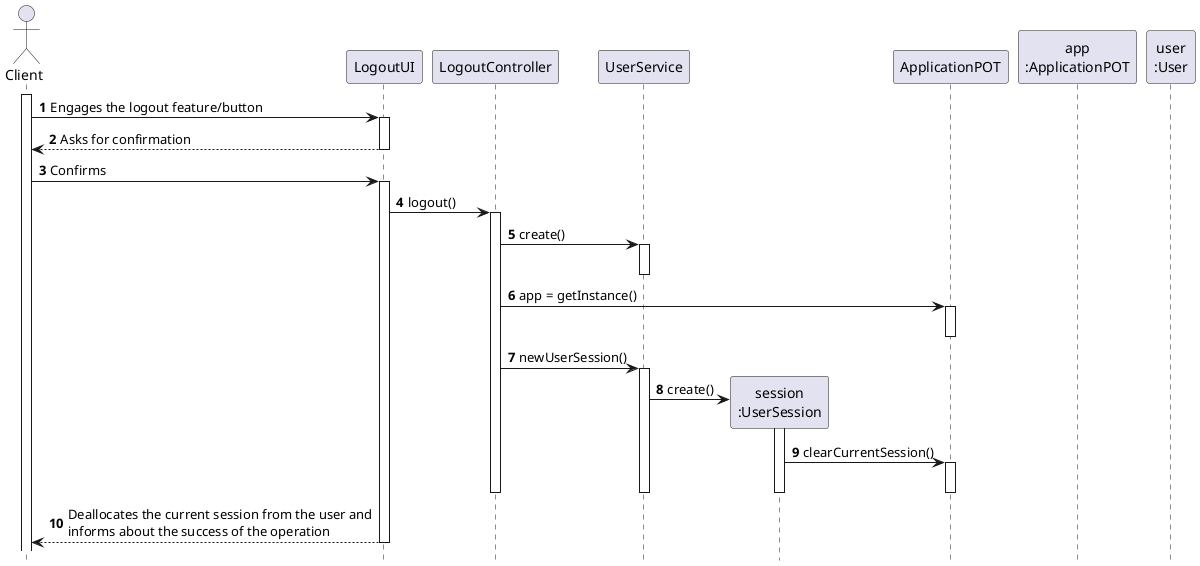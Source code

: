 @startuml
autonumber
hide footbox

actor "Client" as U

participant "LogoutUI" as UI
participant "LogoutController" as CTRL

participant "UserService" as US
participant "session\n:UserSession" as SES
participant "ApplicationPOT" as _APP

participant "app\n:ApplicationPOT" as APP
participant "user\n:User" as USER


activate U

U -> UI : Engages the logout feature/button
activate UI
UI --> U : Asks for confirmation
deactivate UI

U -> UI : Confirms
activate UI


UI -> CTRL : logout()
activate CTRL
CTRL -> US : create()
activate US
deactivate US
CTRL -> _APP: app = getInstance()
activate _APP
deactivate _APP


CTRL -> US : newUserSession()
activate US

US -> SES** : create()
activate SES

SES -> _APP : clearCurrentSession()
activate _APP
deactivate SES


deactivate _APP
deactivate US
deactivate CTRL

UI --> U : Deallocates the current session from the user and\ninforms about the success of the operation
deactivate UI

@enduml